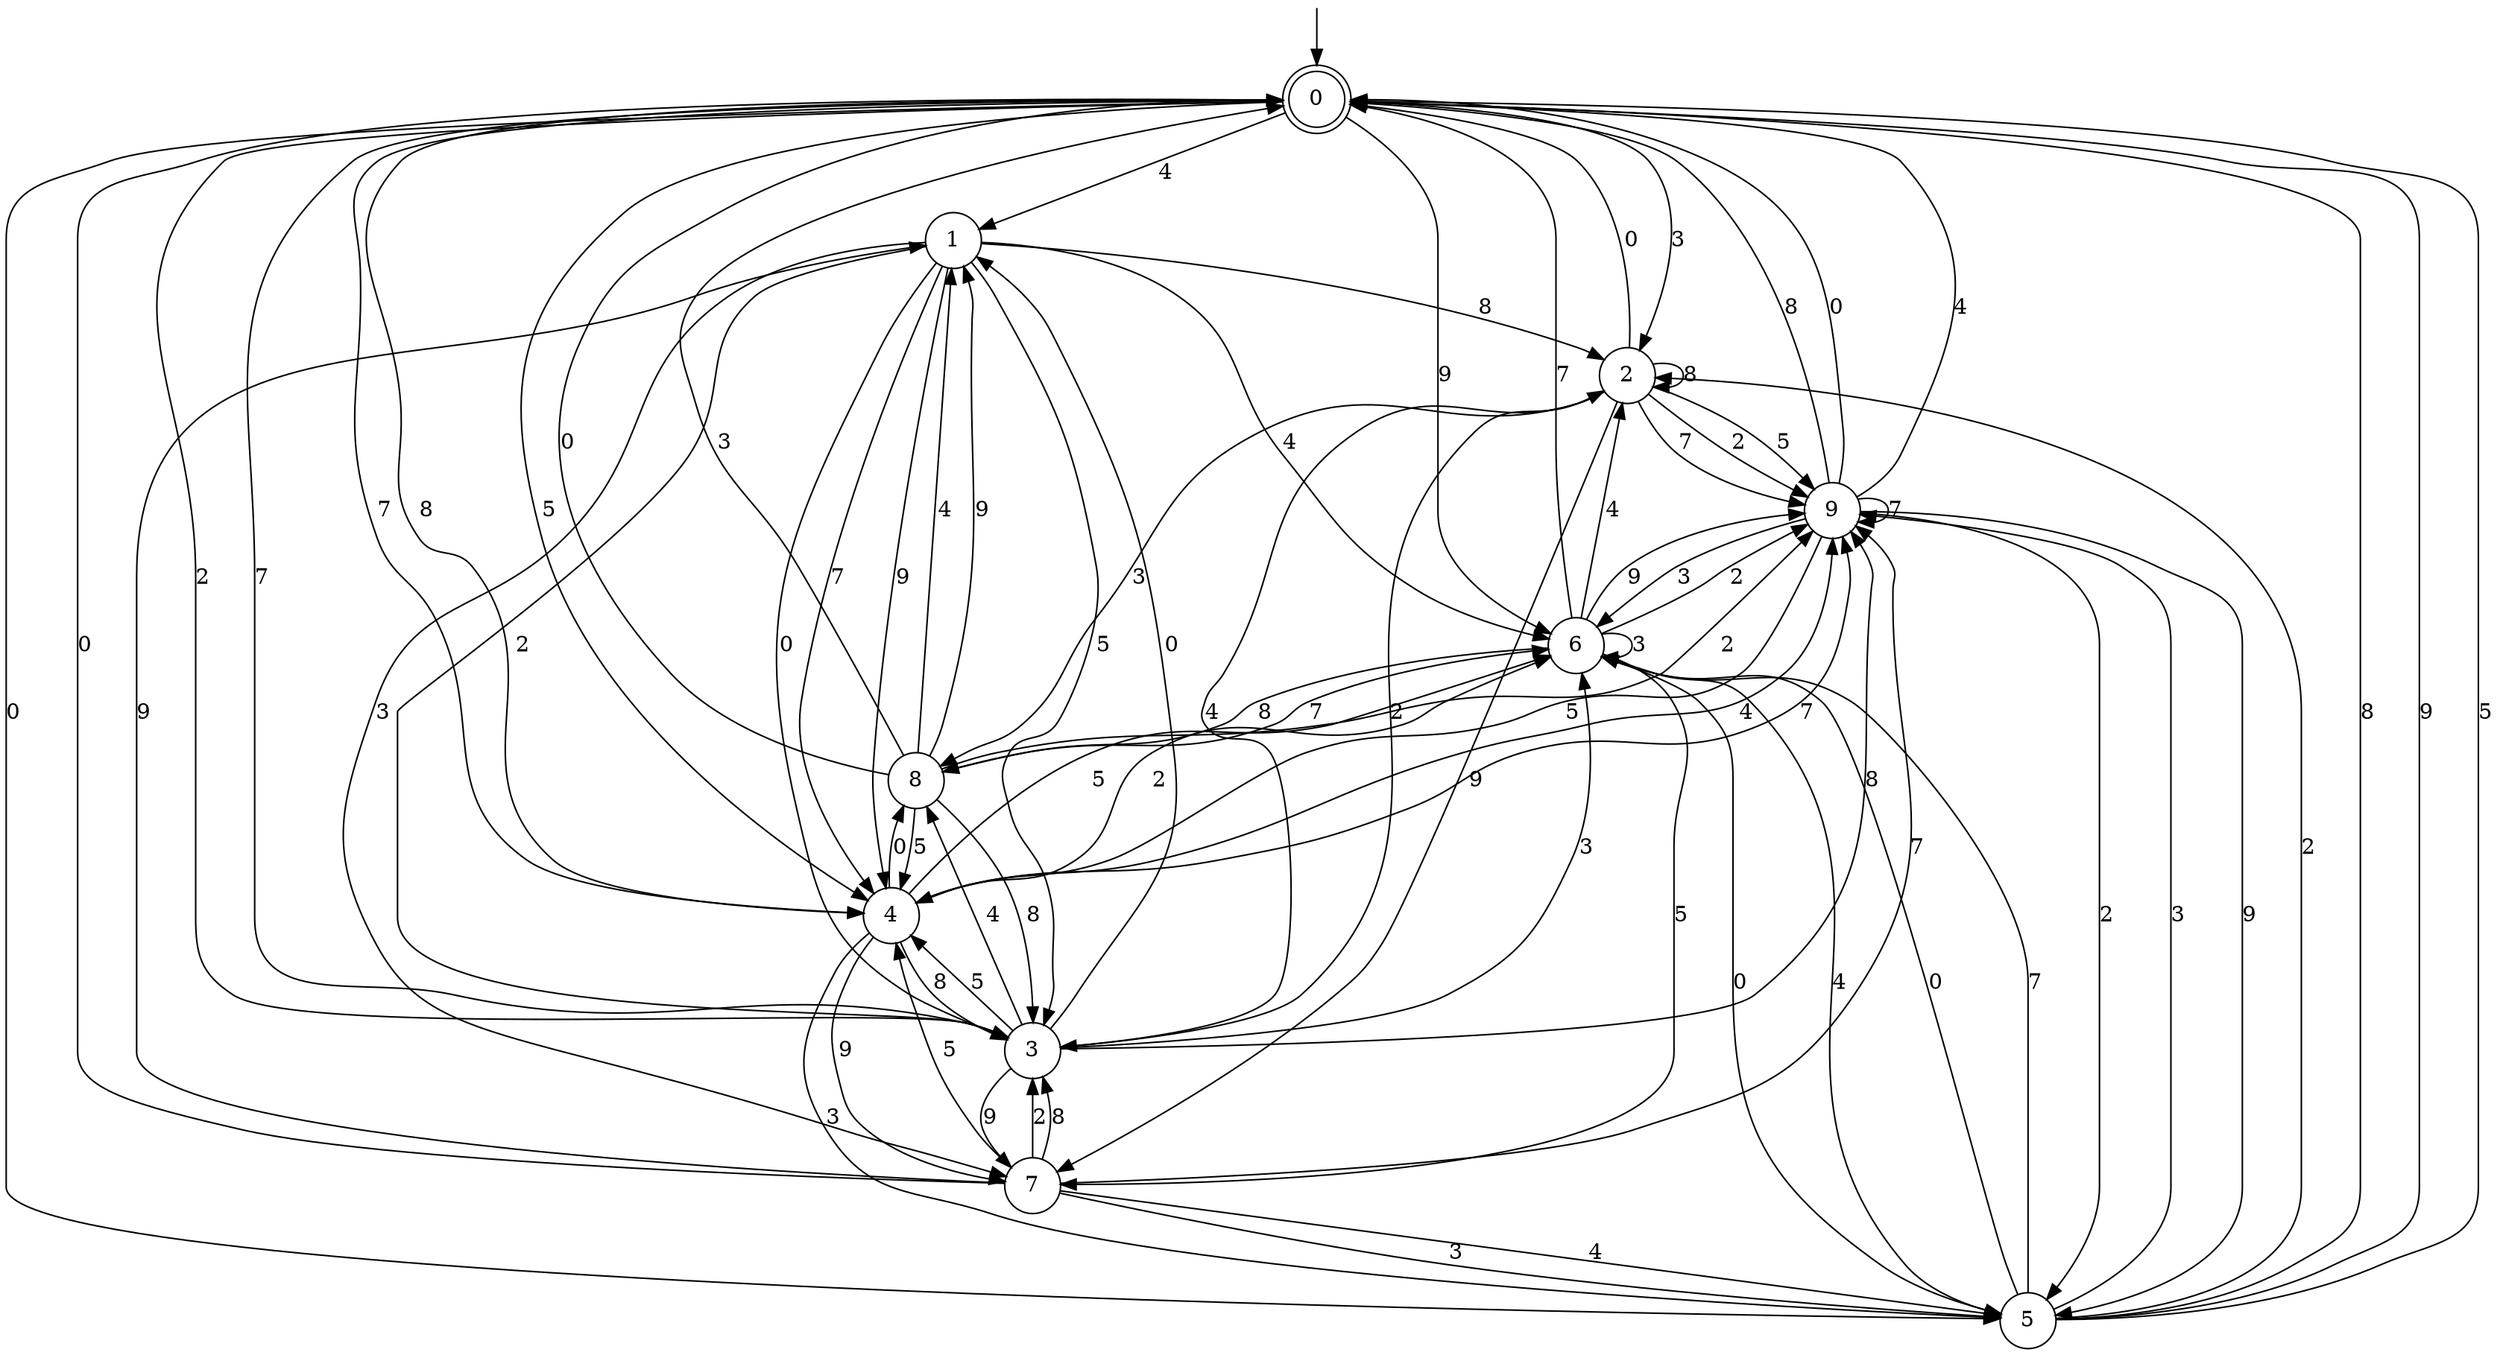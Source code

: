digraph g {

	s0 [shape="doublecircle" label="0"];
	s1 [shape="circle" label="1"];
	s2 [shape="circle" label="2"];
	s3 [shape="circle" label="3"];
	s4 [shape="circle" label="4"];
	s5 [shape="circle" label="5"];
	s6 [shape="circle" label="6"];
	s7 [shape="circle" label="7"];
	s8 [shape="circle" label="8"];
	s9 [shape="circle" label="9"];
	s0 -> s1 [label="4"];
	s0 -> s2 [label="3"];
	s0 -> s3 [label="2"];
	s0 -> s4 [label="8"];
	s0 -> s5 [label="0"];
	s0 -> s6 [label="9"];
	s0 -> s4 [label="5"];
	s0 -> s4 [label="7"];
	s1 -> s6 [label="4"];
	s1 -> s7 [label="3"];
	s1 -> s3 [label="2"];
	s1 -> s2 [label="8"];
	s1 -> s3 [label="0"];
	s1 -> s4 [label="9"];
	s1 -> s3 [label="5"];
	s1 -> s4 [label="7"];
	s2 -> s3 [label="4"];
	s2 -> s8 [label="3"];
	s2 -> s9 [label="2"];
	s2 -> s2 [label="8"];
	s2 -> s0 [label="0"];
	s2 -> s7 [label="9"];
	s2 -> s9 [label="5"];
	s2 -> s9 [label="7"];
	s3 -> s8 [label="4"];
	s3 -> s6 [label="3"];
	s3 -> s2 [label="2"];
	s3 -> s9 [label="8"];
	s3 -> s1 [label="0"];
	s3 -> s7 [label="9"];
	s3 -> s4 [label="5"];
	s3 -> s0 [label="7"];
	s4 -> s9 [label="4"];
	s4 -> s5 [label="3"];
	s4 -> s6 [label="2"];
	s4 -> s3 [label="8"];
	s4 -> s8 [label="0"];
	s4 -> s7 [label="9"];
	s4 -> s6 [label="5"];
	s4 -> s9 [label="7"];
	s5 -> s6 [label="4"];
	s5 -> s9 [label="3"];
	s5 -> s2 [label="2"];
	s5 -> s0 [label="8"];
	s5 -> s6 [label="0"];
	s5 -> s0 [label="9"];
	s5 -> s0 [label="5"];
	s5 -> s6 [label="7"];
	s6 -> s2 [label="4"];
	s6 -> s6 [label="3"];
	s6 -> s9 [label="2"];
	s6 -> s8 [label="8"];
	s6 -> s5 [label="0"];
	s6 -> s9 [label="9"];
	s6 -> s7 [label="5"];
	s6 -> s0 [label="7"];
	s7 -> s5 [label="4"];
	s7 -> s5 [label="3"];
	s7 -> s3 [label="2"];
	s7 -> s3 [label="8"];
	s7 -> s0 [label="0"];
	s7 -> s1 [label="9"];
	s7 -> s4 [label="5"];
	s7 -> s9 [label="7"];
	s8 -> s1 [label="4"];
	s8 -> s0 [label="3"];
	s8 -> s9 [label="2"];
	s8 -> s3 [label="8"];
	s8 -> s0 [label="0"];
	s8 -> s1 [label="9"];
	s8 -> s4 [label="5"];
	s8 -> s6 [label="7"];
	s9 -> s0 [label="4"];
	s9 -> s6 [label="3"];
	s9 -> s5 [label="2"];
	s9 -> s0 [label="8"];
	s9 -> s0 [label="0"];
	s9 -> s5 [label="9"];
	s9 -> s4 [label="5"];
	s9 -> s9 [label="7"];

__start0 [label="" shape="none" width="0" height="0"];
__start0 -> s0;

}

